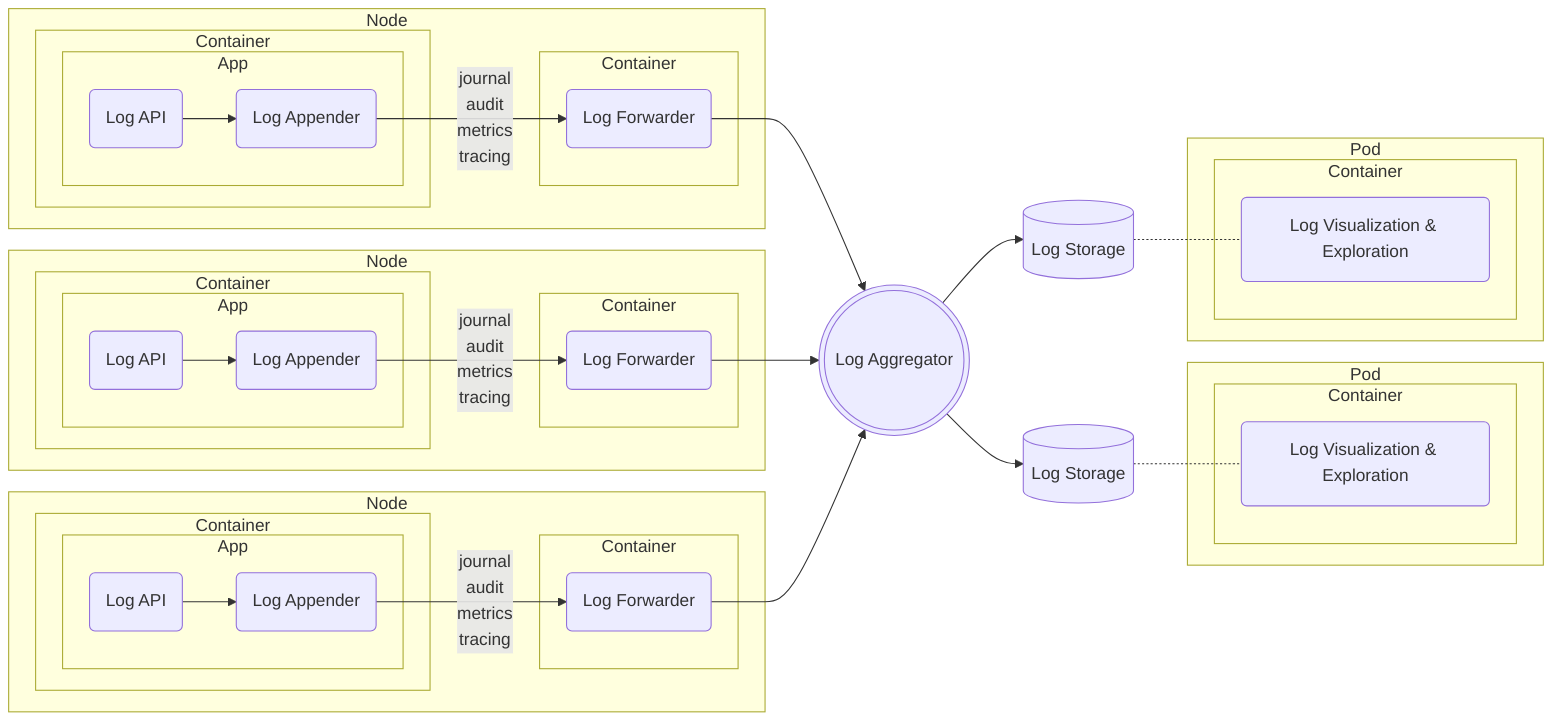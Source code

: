 flowchart LR
  subgraph N1[Node]
    subgraph C11[Container]
      subgraph B1[App]
        I1(Log API) --> A1(Log Appender)
      end
    end
    subgraph C12[Container]
      A1 --> |journal<br/>audit<br/>metrics<br/>tracing| F1(Log Forwarder)
    end
  end
  subgraph N2[Node]
    subgraph C21[Container]
      subgraph B2[App]
        I2(Log API) --> A2(Log Appender)
      end
    end
    subgraph C22[Container]
      A2 --> |journal<br/>audit<br/>metrics<br/>tracing| F2(Log Forwarder)
    end
  end
  subgraph N3[Node]
    subgraph C31[Container]
      subgraph B3[App]
        I3(Log API) --> A3(Log Appender)
      end
    end
    subgraph C32[Container]
      A3 --> |journal<br/>audit<br/>metrics<br/>tracing| F3(Log Forwarder)
    end
  end
  F1 --> L(((Log Aggregator)))
  F2 --> L
  F3 --> L
  L --> E1[(Log Storage)]
  L --> E2[(Log Storage)]
  subgraph P4[Pod]
    subgraph C4[Container]
      K4(Log Visualization & Exploration)
    end
  end
  subgraph P5[Pod]
    subgraph C5[Container]
      K5(Log Visualization & Exploration)
    end
  end
  E1 -.- K4
  E2 -.- K5